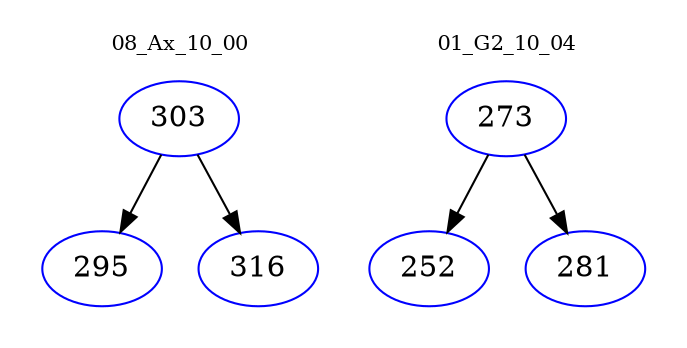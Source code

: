 digraph{
subgraph cluster_0 {
color = white
label = "08_Ax_10_00";
fontsize=10;
T0_303 [label="303", color="blue"]
T0_303 -> T0_295 [color="black"]
T0_295 [label="295", color="blue"]
T0_303 -> T0_316 [color="black"]
T0_316 [label="316", color="blue"]
}
subgraph cluster_1 {
color = white
label = "01_G2_10_04";
fontsize=10;
T1_273 [label="273", color="blue"]
T1_273 -> T1_252 [color="black"]
T1_252 [label="252", color="blue"]
T1_273 -> T1_281 [color="black"]
T1_281 [label="281", color="blue"]
}
}
